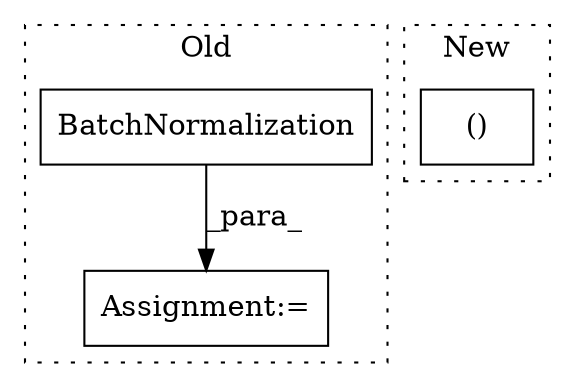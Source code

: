 digraph G {
subgraph cluster0 {
1 [label="BatchNormalization" a="32" s="4066,4092" l="19,1" shape="box"];
3 [label="Assignment:=" a="7" s="4129" l="1" shape="box"];
label = "Old";
style="dotted";
}
subgraph cluster1 {
2 [label="()" a="106" s="3109" l="51" shape="box"];
label = "New";
style="dotted";
}
1 -> 3 [label="_para_"];
}